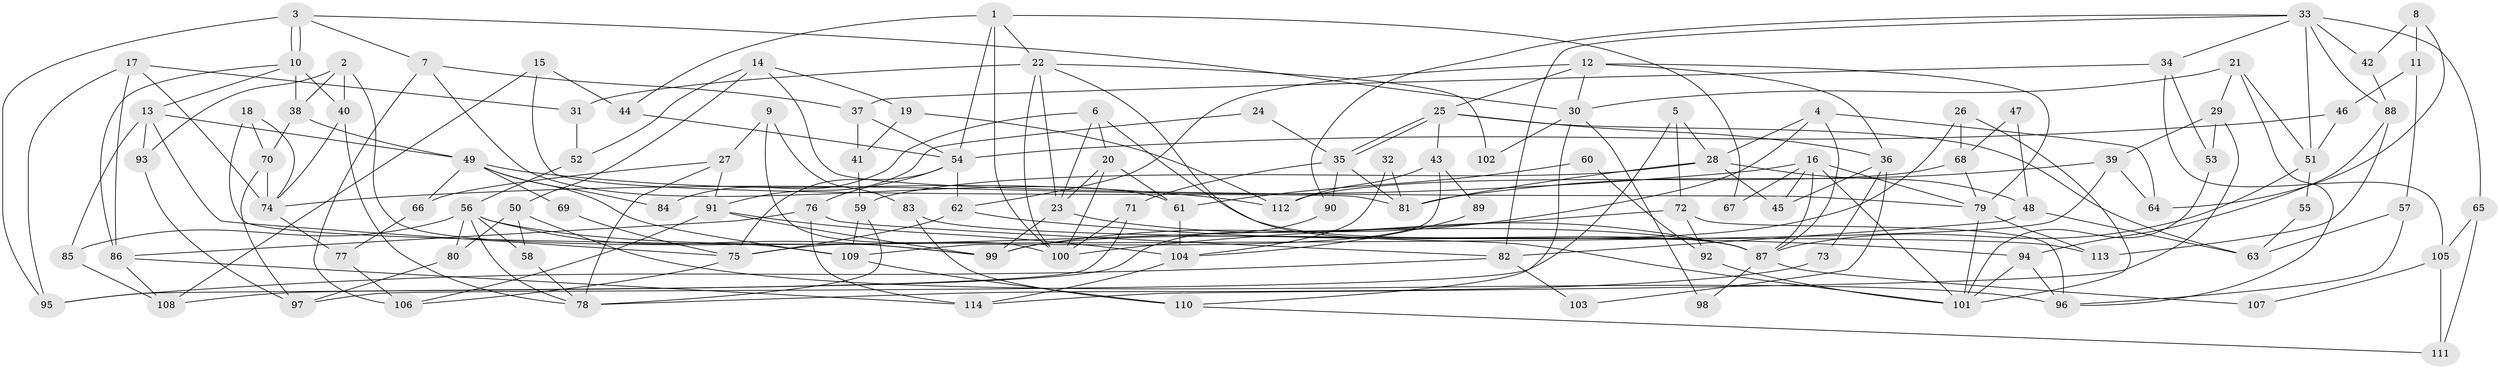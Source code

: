 // Generated by graph-tools (version 1.1) at 2025/02/03/09/25 03:02:08]
// undirected, 114 vertices, 228 edges
graph export_dot {
graph [start="1"]
  node [color=gray90,style=filled];
  1;
  2;
  3;
  4;
  5;
  6;
  7;
  8;
  9;
  10;
  11;
  12;
  13;
  14;
  15;
  16;
  17;
  18;
  19;
  20;
  21;
  22;
  23;
  24;
  25;
  26;
  27;
  28;
  29;
  30;
  31;
  32;
  33;
  34;
  35;
  36;
  37;
  38;
  39;
  40;
  41;
  42;
  43;
  44;
  45;
  46;
  47;
  48;
  49;
  50;
  51;
  52;
  53;
  54;
  55;
  56;
  57;
  58;
  59;
  60;
  61;
  62;
  63;
  64;
  65;
  66;
  67;
  68;
  69;
  70;
  71;
  72;
  73;
  74;
  75;
  76;
  77;
  78;
  79;
  80;
  81;
  82;
  83;
  84;
  85;
  86;
  87;
  88;
  89;
  90;
  91;
  92;
  93;
  94;
  95;
  96;
  97;
  98;
  99;
  100;
  101;
  102;
  103;
  104;
  105;
  106;
  107;
  108;
  109;
  110;
  111;
  112;
  113;
  114;
  1 -- 54;
  1 -- 100;
  1 -- 22;
  1 -- 44;
  1 -- 67;
  2 -- 38;
  2 -- 99;
  2 -- 40;
  2 -- 93;
  3 -- 10;
  3 -- 10;
  3 -- 7;
  3 -- 30;
  3 -- 95;
  4 -- 28;
  4 -- 87;
  4 -- 64;
  4 -- 99;
  5 -- 28;
  5 -- 97;
  5 -- 72;
  6 -- 87;
  6 -- 23;
  6 -- 20;
  6 -- 84;
  7 -- 61;
  7 -- 106;
  7 -- 37;
  8 -- 42;
  8 -- 64;
  8 -- 11;
  9 -- 27;
  9 -- 100;
  9 -- 83;
  10 -- 13;
  10 -- 38;
  10 -- 40;
  10 -- 86;
  11 -- 57;
  11 -- 46;
  12 -- 79;
  12 -- 30;
  12 -- 25;
  12 -- 36;
  12 -- 62;
  13 -- 85;
  13 -- 93;
  13 -- 49;
  13 -- 75;
  14 -- 79;
  14 -- 50;
  14 -- 19;
  14 -- 52;
  15 -- 108;
  15 -- 44;
  15 -- 81;
  16 -- 101;
  16 -- 87;
  16 -- 45;
  16 -- 67;
  16 -- 74;
  16 -- 79;
  17 -- 86;
  17 -- 74;
  17 -- 31;
  17 -- 95;
  18 -- 70;
  18 -- 74;
  18 -- 109;
  19 -- 41;
  19 -- 112;
  20 -- 100;
  20 -- 23;
  20 -- 61;
  21 -- 51;
  21 -- 96;
  21 -- 29;
  21 -- 30;
  22 -- 23;
  22 -- 31;
  22 -- 100;
  22 -- 101;
  22 -- 102;
  23 -- 99;
  23 -- 87;
  24 -- 91;
  24 -- 35;
  25 -- 35;
  25 -- 35;
  25 -- 36;
  25 -- 43;
  25 -- 63;
  26 -- 68;
  26 -- 101;
  26 -- 99;
  27 -- 78;
  27 -- 66;
  27 -- 91;
  28 -- 45;
  28 -- 59;
  28 -- 48;
  28 -- 81;
  29 -- 39;
  29 -- 53;
  29 -- 114;
  30 -- 98;
  30 -- 102;
  30 -- 110;
  31 -- 52;
  32 -- 81;
  32 -- 104;
  33 -- 34;
  33 -- 82;
  33 -- 42;
  33 -- 51;
  33 -- 65;
  33 -- 88;
  33 -- 90;
  34 -- 53;
  34 -- 37;
  34 -- 105;
  35 -- 81;
  35 -- 71;
  35 -- 90;
  36 -- 45;
  36 -- 73;
  36 -- 103;
  37 -- 54;
  37 -- 41;
  38 -- 49;
  38 -- 70;
  39 -- 81;
  39 -- 75;
  39 -- 64;
  40 -- 74;
  40 -- 78;
  41 -- 59;
  42 -- 88;
  43 -- 109;
  43 -- 89;
  43 -- 112;
  44 -- 54;
  46 -- 51;
  46 -- 54;
  47 -- 48;
  47 -- 68;
  48 -- 82;
  48 -- 63;
  49 -- 112;
  49 -- 66;
  49 -- 69;
  49 -- 84;
  49 -- 109;
  50 -- 96;
  50 -- 58;
  50 -- 80;
  51 -- 87;
  51 -- 55;
  52 -- 56;
  53 -- 101;
  54 -- 75;
  54 -- 62;
  54 -- 76;
  55 -- 63;
  56 -- 99;
  56 -- 58;
  56 -- 78;
  56 -- 80;
  56 -- 85;
  56 -- 87;
  57 -- 63;
  57 -- 96;
  58 -- 78;
  59 -- 78;
  59 -- 109;
  60 -- 92;
  60 -- 61;
  61 -- 104;
  62 -- 75;
  62 -- 94;
  65 -- 105;
  65 -- 111;
  66 -- 77;
  68 -- 112;
  68 -- 79;
  69 -- 75;
  70 -- 74;
  70 -- 97;
  71 -- 95;
  71 -- 100;
  72 -- 100;
  72 -- 92;
  72 -- 96;
  73 -- 78;
  74 -- 77;
  75 -- 106;
  76 -- 114;
  76 -- 82;
  76 -- 86;
  77 -- 106;
  79 -- 113;
  79 -- 101;
  80 -- 97;
  82 -- 95;
  82 -- 103;
  83 -- 110;
  83 -- 113;
  85 -- 108;
  86 -- 108;
  86 -- 114;
  87 -- 98;
  87 -- 107;
  88 -- 94;
  88 -- 113;
  89 -- 104;
  90 -- 108;
  91 -- 99;
  91 -- 104;
  91 -- 106;
  92 -- 101;
  93 -- 97;
  94 -- 101;
  94 -- 96;
  104 -- 114;
  105 -- 111;
  105 -- 107;
  109 -- 110;
  110 -- 111;
}
